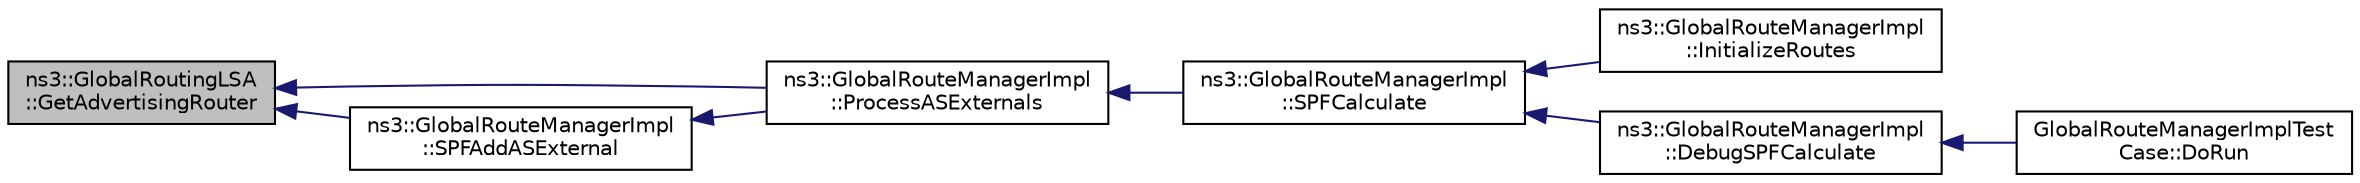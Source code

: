 digraph "ns3::GlobalRoutingLSA::GetAdvertisingRouter"
{
  edge [fontname="Helvetica",fontsize="10",labelfontname="Helvetica",labelfontsize="10"];
  node [fontname="Helvetica",fontsize="10",shape=record];
  rankdir="LR";
  Node1 [label="ns3::GlobalRoutingLSA\l::GetAdvertisingRouter",height=0.2,width=0.4,color="black", fillcolor="grey75", style="filled", fontcolor="black"];
  Node1 -> Node2 [dir="back",color="midnightblue",fontsize="10",style="solid"];
  Node2 [label="ns3::GlobalRouteManagerImpl\l::ProcessASExternals",height=0.2,width=0.4,color="black", fillcolor="white", style="filled",URL="$d5/dab/classns3_1_1GlobalRouteManagerImpl.html#a1b3aa701b33156b04d351f33e3ebdcb4",tooltip="Process Autonomous Systems (AS) External LSA. "];
  Node2 -> Node3 [dir="back",color="midnightblue",fontsize="10",style="solid"];
  Node3 [label="ns3::GlobalRouteManagerImpl\l::SPFCalculate",height=0.2,width=0.4,color="black", fillcolor="white", style="filled",URL="$d5/dab/classns3_1_1GlobalRouteManagerImpl.html#a03cdea3013a73c90ae8d67946b237c45",tooltip="Calculate the shortest path first (SPF) tree. "];
  Node3 -> Node4 [dir="back",color="midnightblue",fontsize="10",style="solid"];
  Node4 [label="ns3::GlobalRouteManagerImpl\l::InitializeRoutes",height=0.2,width=0.4,color="black", fillcolor="white", style="filled",URL="$d5/dab/classns3_1_1GlobalRouteManagerImpl.html#a25f57b2c41927c1a3f0bbba596accb6b",tooltip="Compute routes using a Dijkstra SPF computation and populate per-node forwarding tables. "];
  Node3 -> Node5 [dir="back",color="midnightblue",fontsize="10",style="solid"];
  Node5 [label="ns3::GlobalRouteManagerImpl\l::DebugSPFCalculate",height=0.2,width=0.4,color="black", fillcolor="white", style="filled",URL="$d5/dab/classns3_1_1GlobalRouteManagerImpl.html#aaa692001ef22911e3483583b0de78909",tooltip="Debugging routine; call the core SPF from the unit tests. "];
  Node5 -> Node6 [dir="back",color="midnightblue",fontsize="10",style="solid"];
  Node6 [label="GlobalRouteManagerImplTest\lCase::DoRun",height=0.2,width=0.4,color="black", fillcolor="white", style="filled",URL="$d8/d09/classGlobalRouteManagerImplTestCase.html#aed56fd8ecbd7ecaa5473b9793d0befc1",tooltip="Implementation to actually run this TestCase. "];
  Node1 -> Node7 [dir="back",color="midnightblue",fontsize="10",style="solid"];
  Node7 [label="ns3::GlobalRouteManagerImpl\l::SPFAddASExternal",height=0.2,width=0.4,color="black", fillcolor="white", style="filled",URL="$d5/dab/classns3_1_1GlobalRouteManagerImpl.html#a0ccd93a5b90948571d2b762d4219c65d",tooltip="Add an external route to the routing tables. "];
  Node7 -> Node2 [dir="back",color="midnightblue",fontsize="10",style="solid"];
}
